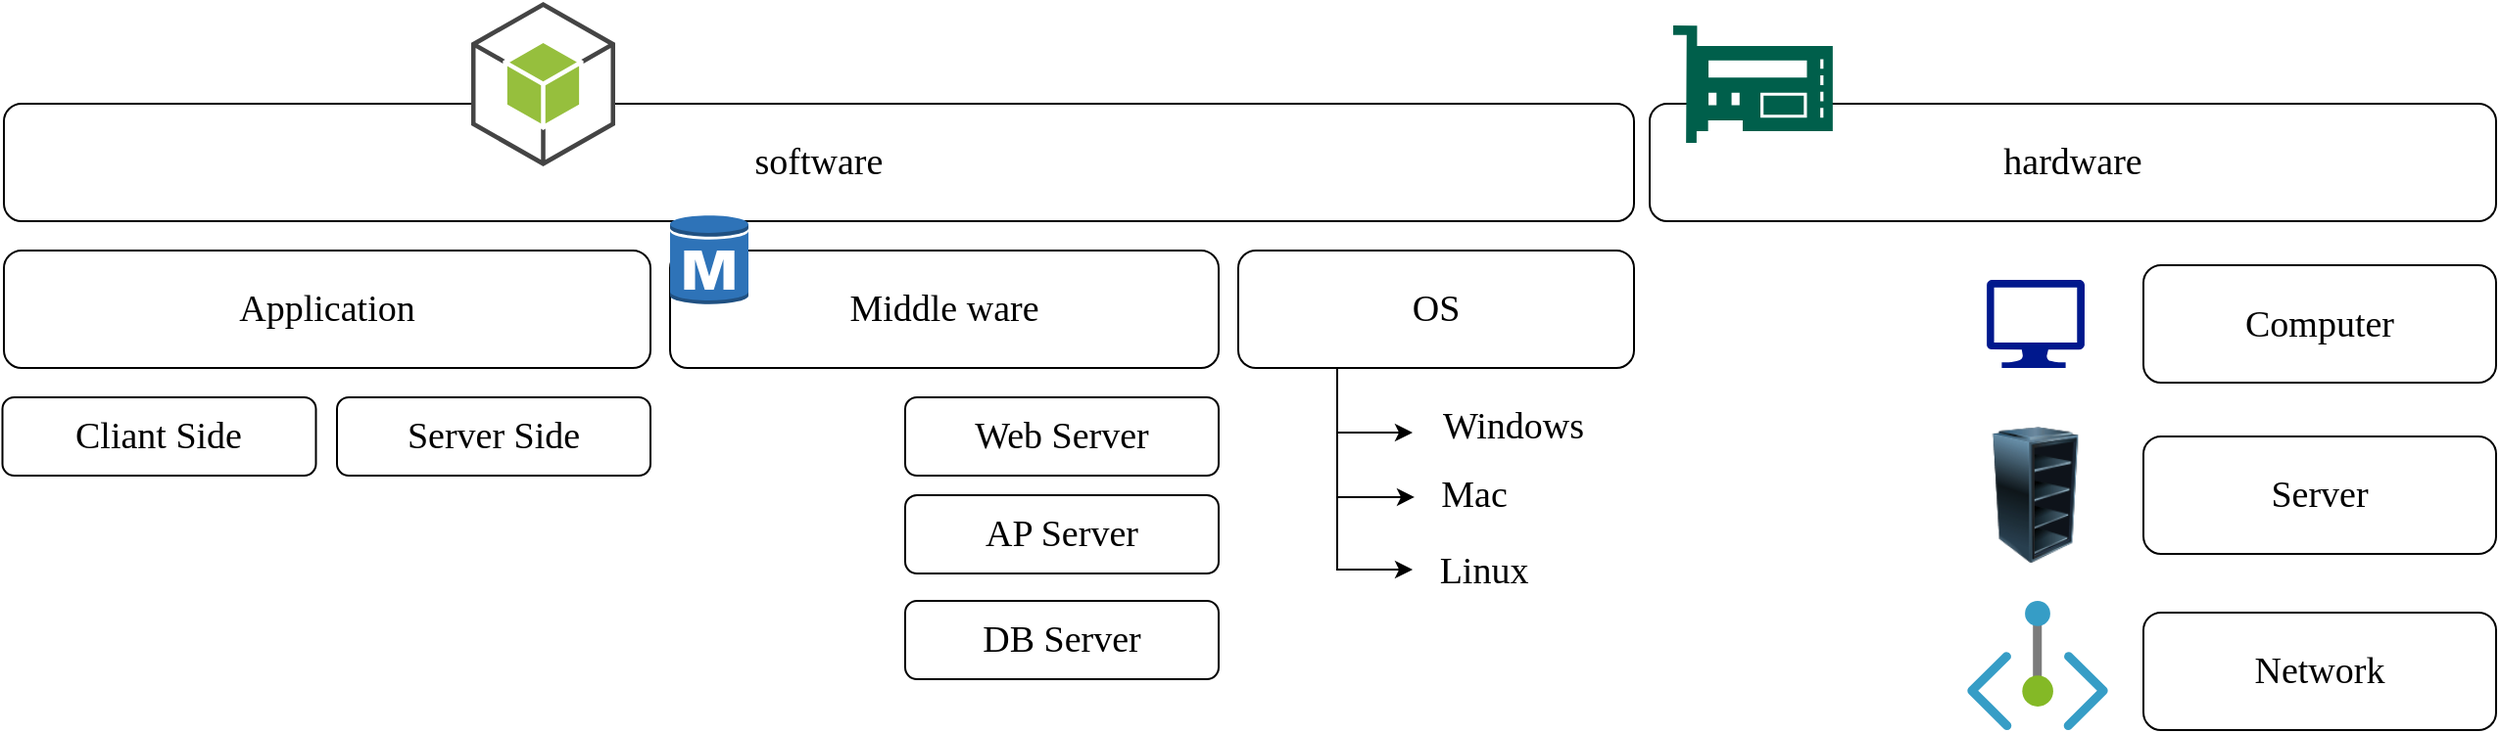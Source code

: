 <mxfile version="17.4.6" type="github"><diagram id="P5gyEmvL4nH8fr6eJwdy" name="Page-1"><mxGraphModel dx="1090" dy="694" grid="1" gridSize="10" guides="1" tooltips="1" connect="1" arrows="1" fold="1" page="1" pageScale="1" pageWidth="850" pageHeight="1100" math="0" shadow="0"><root><mxCell id="0"/><mxCell id="1" parent="0"/><mxCell id="6Z7KgCng-afJdY2ffdDQ-2" value="hardware" style="rounded=1;whiteSpace=wrap;html=1;fontSize=19;fontFamily=Montserrat;fontSource=https%3A%2F%2Ffonts.googleapis.com%2Fcss%3Ffamily%3DMontserrat;" vertex="1" parent="1"><mxGeometry x="980" y="290" width="432" height="60" as="geometry"/></mxCell><mxCell id="6Z7KgCng-afJdY2ffdDQ-1" value="" style="sketch=0;pointerEvents=1;shadow=0;dashed=0;html=1;strokeColor=none;fillColor=#005F4B;labelPosition=center;verticalLabelPosition=bottom;verticalAlign=top;align=center;outlineConnect=0;shape=mxgraph.veeam2.hardware_controller;" vertex="1" parent="1"><mxGeometry x="992" y="250" width="81.43" height="60" as="geometry"/></mxCell><mxCell id="6Z7KgCng-afJdY2ffdDQ-4" value="software" style="rounded=1;whiteSpace=wrap;html=1;fontSize=19;fontFamily=Montserrat;fontSource=https%3A%2F%2Ffonts.googleapis.com%2Fcss%3Ffamily%3DMontserrat;" vertex="1" parent="1"><mxGeometry x="140" y="290" width="832" height="60" as="geometry"/></mxCell><mxCell id="6Z7KgCng-afJdY2ffdDQ-3" value="" style="outlineConnect=0;dashed=0;verticalLabelPosition=bottom;verticalAlign=top;align=center;html=1;shape=mxgraph.aws3.android;fillColor=#96BF3D;gradientColor=none;fontFamily=Montserrat;fontSource=https%3A%2F%2Ffonts.googleapis.com%2Fcss%3Ffamily%3DMontserrat;fontSize=19;" vertex="1" parent="1"><mxGeometry x="378.5" y="238" width="73.5" height="84" as="geometry"/></mxCell><mxCell id="6Z7KgCng-afJdY2ffdDQ-6" value="Computer" style="rounded=1;whiteSpace=wrap;html=1;fontFamily=Montserrat;fontSource=https%3A%2F%2Ffonts.googleapis.com%2Fcss%3Ffamily%3DMontserrat;fontSize=19;" vertex="1" parent="1"><mxGeometry x="1232" y="372.5" width="180" height="60" as="geometry"/></mxCell><mxCell id="6Z7KgCng-afJdY2ffdDQ-7" value="Server" style="rounded=1;whiteSpace=wrap;html=1;fontFamily=Montserrat;fontSource=https%3A%2F%2Ffonts.googleapis.com%2Fcss%3Ffamily%3DMontserrat;fontSize=19;" vertex="1" parent="1"><mxGeometry x="1232" y="460" width="180" height="60" as="geometry"/></mxCell><mxCell id="6Z7KgCng-afJdY2ffdDQ-8" value="Network" style="rounded=1;whiteSpace=wrap;html=1;fontFamily=Montserrat;fontSource=https%3A%2F%2Ffonts.googleapis.com%2Fcss%3Ffamily%3DMontserrat;fontSize=19;" vertex="1" parent="1"><mxGeometry x="1232" y="550" width="180" height="60" as="geometry"/></mxCell><mxCell id="6Z7KgCng-afJdY2ffdDQ-17" style="edgeStyle=orthogonalEdgeStyle;rounded=0;orthogonalLoop=1;jettySize=auto;html=1;exitX=0.25;exitY=1;exitDx=0;exitDy=0;entryX=-0.01;entryY=0.6;entryDx=0;entryDy=0;entryPerimeter=0;fontFamily=Montserrat;fontSource=https%3A%2F%2Ffonts.googleapis.com%2Fcss%3Ffamily%3DMontserrat;fontSize=19;" edge="1" parent="1" source="6Z7KgCng-afJdY2ffdDQ-12" target="6Z7KgCng-afJdY2ffdDQ-14"><mxGeometry relative="1" as="geometry"/></mxCell><mxCell id="6Z7KgCng-afJdY2ffdDQ-18" style="edgeStyle=orthogonalEdgeStyle;rounded=0;orthogonalLoop=1;jettySize=auto;html=1;exitX=0.25;exitY=1;exitDx=0;exitDy=0;entryX=0;entryY=0.533;entryDx=0;entryDy=0;entryPerimeter=0;fontFamily=Montserrat;fontSource=https%3A%2F%2Ffonts.googleapis.com%2Fcss%3Ffamily%3DMontserrat;fontSize=19;" edge="1" parent="1" source="6Z7KgCng-afJdY2ffdDQ-12" target="6Z7KgCng-afJdY2ffdDQ-15"><mxGeometry relative="1" as="geometry"/></mxCell><mxCell id="6Z7KgCng-afJdY2ffdDQ-20" style="edgeStyle=orthogonalEdgeStyle;rounded=0;orthogonalLoop=1;jettySize=auto;html=1;exitX=0.25;exitY=1;exitDx=0;exitDy=0;entryX=-0.014;entryY=0.467;entryDx=0;entryDy=0;entryPerimeter=0;fontFamily=Montserrat;fontSource=https%3A%2F%2Ffonts.googleapis.com%2Fcss%3Ffamily%3DMontserrat;fontSize=19;" edge="1" parent="1" source="6Z7KgCng-afJdY2ffdDQ-12" target="6Z7KgCng-afJdY2ffdDQ-16"><mxGeometry relative="1" as="geometry"/></mxCell><mxCell id="6Z7KgCng-afJdY2ffdDQ-12" value="OS" style="rounded=1;whiteSpace=wrap;html=1;fontFamily=Montserrat;fontSource=https%3A%2F%2Ffonts.googleapis.com%2Fcss%3Ffamily%3DMontserrat;fontSize=19;" vertex="1" parent="1"><mxGeometry x="770" y="365" width="202" height="60" as="geometry"/></mxCell><mxCell id="6Z7KgCng-afJdY2ffdDQ-5" value="" style="sketch=0;aspect=fixed;pointerEvents=1;shadow=0;dashed=0;html=1;strokeColor=none;labelPosition=center;verticalLabelPosition=bottom;verticalAlign=top;align=center;fillColor=#00188D;shape=mxgraph.azure.computer;fontFamily=Montserrat;fontSource=https%3A%2F%2Ffonts.googleapis.com%2Fcss%3Ffamily%3DMontserrat;fontSize=19;" vertex="1" parent="1"><mxGeometry x="1152" y="380" width="50" height="45" as="geometry"/></mxCell><mxCell id="6Z7KgCng-afJdY2ffdDQ-9" value="" style="image;html=1;image=img/lib/clip_art/computers/Server_Rack_Empty_128x128.png;fontFamily=Montserrat;fontSource=https%3A%2F%2Ffonts.googleapis.com%2Fcss%3Ffamily%3DMontserrat;fontSize=19;" vertex="1" parent="1"><mxGeometry x="1142" y="455" width="70" height="70" as="geometry"/></mxCell><mxCell id="6Z7KgCng-afJdY2ffdDQ-11" value="" style="aspect=fixed;html=1;points=[];align=center;image;fontSize=12;image=img/lib/azure2/networking/Private_Endpoint.svg;fontFamily=Montserrat;fontSource=https%3A%2F%2Ffonts.googleapis.com%2Fcss%3Ffamily%3DMontserrat;" vertex="1" parent="1"><mxGeometry x="1142" y="544" width="72" height="66" as="geometry"/></mxCell><mxCell id="6Z7KgCng-afJdY2ffdDQ-14" value="Windows" style="text;html=1;align=center;verticalAlign=middle;resizable=0;points=[];autosize=1;strokeColor=none;fillColor=none;fontSize=19;fontFamily=Montserrat;" vertex="1" parent="1"><mxGeometry x="860" y="440" width="100" height="30" as="geometry"/></mxCell><mxCell id="6Z7KgCng-afJdY2ffdDQ-15" value="Mac" style="text;html=1;align=center;verticalAlign=middle;resizable=0;points=[];autosize=1;strokeColor=none;fillColor=none;fontSize=19;fontFamily=Montserrat;" vertex="1" parent="1"><mxGeometry x="860" y="475" width="60" height="30" as="geometry"/></mxCell><mxCell id="6Z7KgCng-afJdY2ffdDQ-16" value="&lt;div&gt;Linux&lt;/div&gt;" style="text;html=1;align=center;verticalAlign=middle;resizable=0;points=[];autosize=1;strokeColor=none;fillColor=none;fontSize=19;fontFamily=Montserrat;" vertex="1" parent="1"><mxGeometry x="860" y="514" width="70" height="30" as="geometry"/></mxCell><mxCell id="6Z7KgCng-afJdY2ffdDQ-21" value="" style="shape=image;html=1;verticalAlign=top;verticalLabelPosition=bottom;labelBackgroundColor=#ffffff;imageAspect=0;aspect=fixed;image=https://cdn4.iconfinder.com/data/icons/business-black-1/64/14-128.png;fontFamily=Montserrat;fontSource=https%3A%2F%2Ffonts.googleapis.com%2Fcss%3Ffamily%3DMontserrat;fontSize=19;" vertex="1" parent="1"><mxGeometry x="760" y="350" width="48" height="48" as="geometry"/></mxCell><mxCell id="6Z7KgCng-afJdY2ffdDQ-22" value="Middle ware" style="rounded=1;whiteSpace=wrap;html=1;fontFamily=Montserrat;fontSource=https%3A%2F%2Ffonts.googleapis.com%2Fcss%3Ffamily%3DMontserrat;fontSize=19;" vertex="1" parent="1"><mxGeometry x="480" y="365" width="280" height="60" as="geometry"/></mxCell><mxCell id="6Z7KgCng-afJdY2ffdDQ-23" value="" style="outlineConnect=0;dashed=0;verticalLabelPosition=bottom;verticalAlign=top;align=center;html=1;shape=mxgraph.aws3.rds_db_instance;fillColor=#2E73B8;gradientColor=none;fontFamily=Montserrat;fontSource=https%3A%2F%2Ffonts.googleapis.com%2Fcss%3Ffamily%3DMontserrat;fontSize=19;" vertex="1" parent="1"><mxGeometry x="480" y="346.25" width="40" height="47" as="geometry"/></mxCell><mxCell id="6Z7KgCng-afJdY2ffdDQ-24" value="Application" style="rounded=1;whiteSpace=wrap;html=1;fontFamily=Montserrat;fontSource=https%3A%2F%2Ffonts.googleapis.com%2Fcss%3Ffamily%3DMontserrat;fontSize=19;" vertex="1" parent="1"><mxGeometry x="140" y="365" width="330" height="60" as="geometry"/></mxCell><mxCell id="6Z7KgCng-afJdY2ffdDQ-25" value="" style="shape=image;html=1;verticalAlign=top;verticalLabelPosition=bottom;labelBackgroundColor=#ffffff;imageAspect=0;aspect=fixed;image=https://cdn3.iconfinder.com/data/icons/essential-pack-2/48/32-Smartphone-128.png;fontFamily=Montserrat;fontSource=https%3A%2F%2Ffonts.googleapis.com%2Fcss%3Ffamily%3DMontserrat;fontSize=19;" vertex="1" parent="1"><mxGeometry x="150" y="354.75" width="38.5" height="38.5" as="geometry"/></mxCell><mxCell id="6Z7KgCng-afJdY2ffdDQ-27" value="Web Server" style="rounded=1;whiteSpace=wrap;html=1;fontFamily=Montserrat;fontSource=https%3A%2F%2Ffonts.googleapis.com%2Fcss%3Ffamily%3DMontserrat;fontSize=19;" vertex="1" parent="1"><mxGeometry x="600" y="440" width="160" height="40" as="geometry"/></mxCell><mxCell id="6Z7KgCng-afJdY2ffdDQ-28" value="AP Server" style="rounded=1;whiteSpace=wrap;html=1;fontFamily=Montserrat;fontSource=https%3A%2F%2Ffonts.googleapis.com%2Fcss%3Ffamily%3DMontserrat;fontSize=19;" vertex="1" parent="1"><mxGeometry x="600" y="490" width="160" height="40" as="geometry"/></mxCell><mxCell id="6Z7KgCng-afJdY2ffdDQ-29" value="DB Server" style="rounded=1;whiteSpace=wrap;html=1;fontFamily=Montserrat;fontSource=https%3A%2F%2Ffonts.googleapis.com%2Fcss%3Ffamily%3DMontserrat;fontSize=19;" vertex="1" parent="1"><mxGeometry x="600" y="544" width="160" height="40" as="geometry"/></mxCell><mxCell id="6Z7KgCng-afJdY2ffdDQ-30" value="Cliant Side" style="rounded=1;whiteSpace=wrap;html=1;fontFamily=Montserrat;fontSource=https%3A%2F%2Ffonts.googleapis.com%2Fcss%3Ffamily%3DMontserrat;fontSize=19;" vertex="1" parent="1"><mxGeometry x="139.25" y="440" width="160" height="40" as="geometry"/></mxCell><mxCell id="6Z7KgCng-afJdY2ffdDQ-31" value="Server Side" style="rounded=1;whiteSpace=wrap;html=1;fontFamily=Montserrat;fontSource=https%3A%2F%2Ffonts.googleapis.com%2Fcss%3Ffamily%3DMontserrat;fontSize=19;" vertex="1" parent="1"><mxGeometry x="310" y="440" width="160" height="40" as="geometry"/></mxCell></root></mxGraphModel></diagram></mxfile>